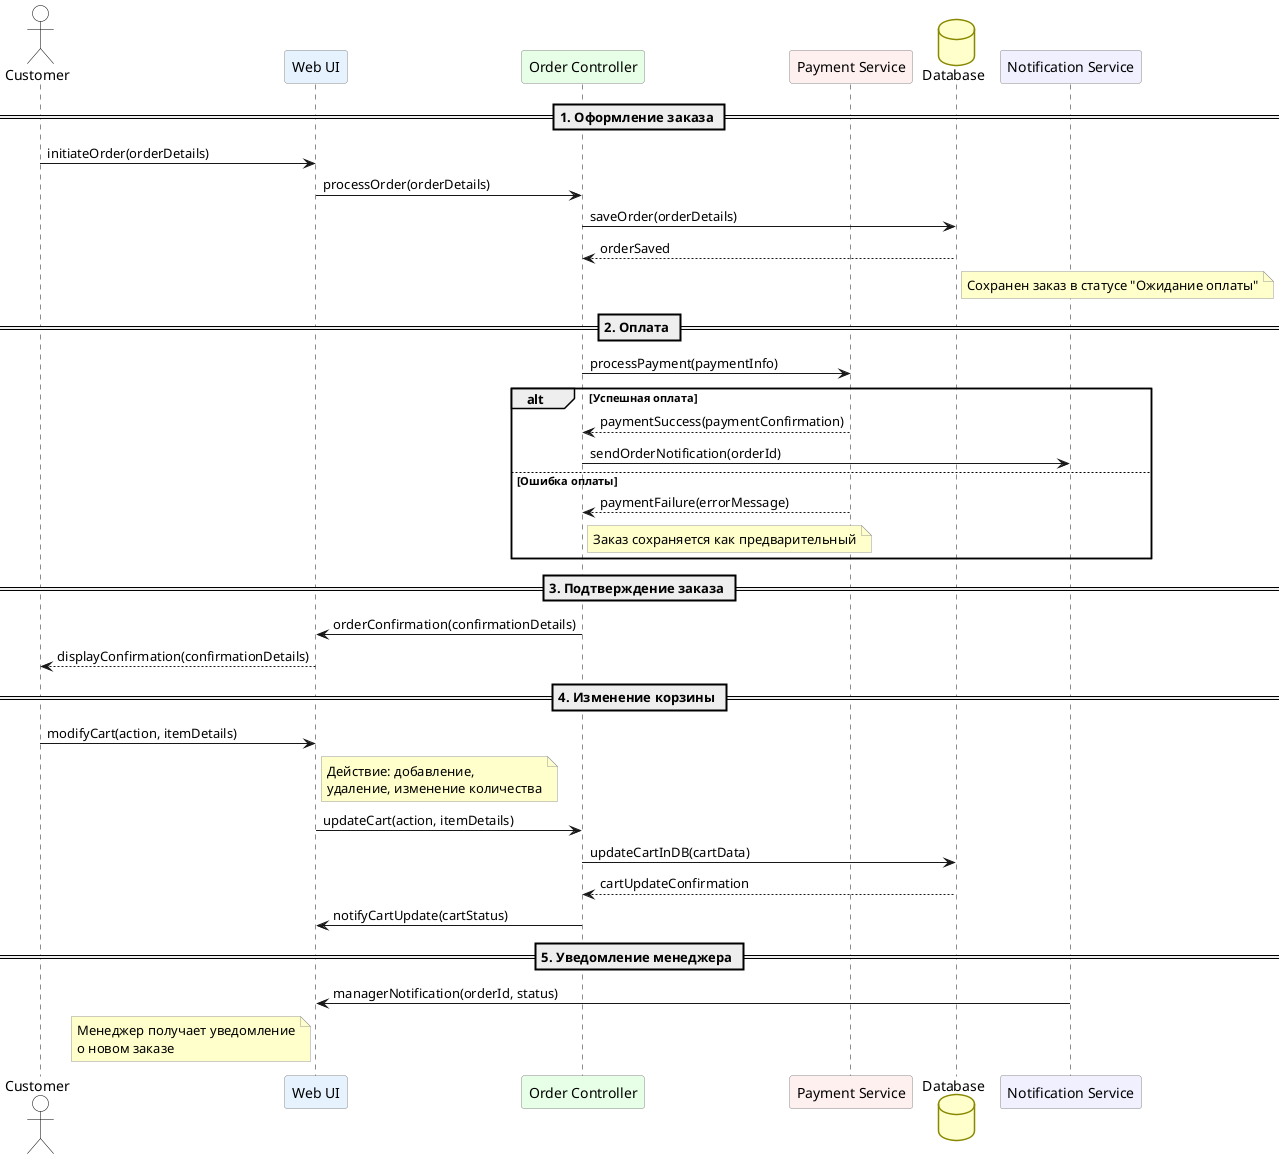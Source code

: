@startuml
skinparam backgroundColor #FFFFFF
skinparam participant {
    BackgroundColor #F5F5F5
    BorderColor #888888
    FontColor #000000
}
skinparam database {
    BackgroundColor #FFF59D
    BorderColor #888800
}
skinparam actor {
    BackgroundColor #FFFFFF
    BorderColor #000000
}
skinparam note {
    BackgroundColor #FFFFCC
    BorderColor #999999
}

actor Customer #FFFFFF
participant "Web UI" as WebUI #E6F3FF
participant "Order Controller" as OrderController #E6FFE6
participant "Payment Service" as PaymentService #FFF0F0
database "Database" as DB #FFFFCC
participant "Notification Service" as NotifService #F0F0FF

== 1. Оформление заказа ==
Customer -> WebUI : initiateOrder(orderDetails)
WebUI -> OrderController : processOrder(orderDetails)
OrderController -> DB : saveOrder(orderDetails)
DB --> OrderController : orderSaved
note right of DB : Сохранен заказ в статусе "Ожидание оплаты"

== 2. Оплата ==
OrderController -> PaymentService : processPayment(paymentInfo)

alt Успешная оплата
    PaymentService --> OrderController : paymentSuccess(paymentConfirmation)
    OrderController -> NotifService : sendOrderNotification(orderId)
else Ошибка оплаты
    PaymentService --> OrderController : paymentFailure(errorMessage)
    note right of OrderController : Заказ сохраняется как предварительный
end

== 3. Подтверждение заказа ==
OrderController -> WebUI : orderConfirmation(confirmationDetails)
WebUI --> Customer : displayConfirmation(confirmationDetails)

== 4. Изменение корзины ==
Customer -> WebUI : modifyCart(action, itemDetails)
note right of WebUI : Действие: добавление,\nудаление, изменение количества
WebUI -> OrderController : updateCart(action, itemDetails)
OrderController -> DB : updateCartInDB(cartData)
DB --> OrderController : cartUpdateConfirmation
OrderController -> WebUI : notifyCartUpdate(cartStatus)

== 5. Уведомление менеджера ==
 NotifService  -> WebUI : managerNotification(orderId, status)
note left of WebUI
  Менеджер получает уведомление
  о новом заказе
end note
@enduml